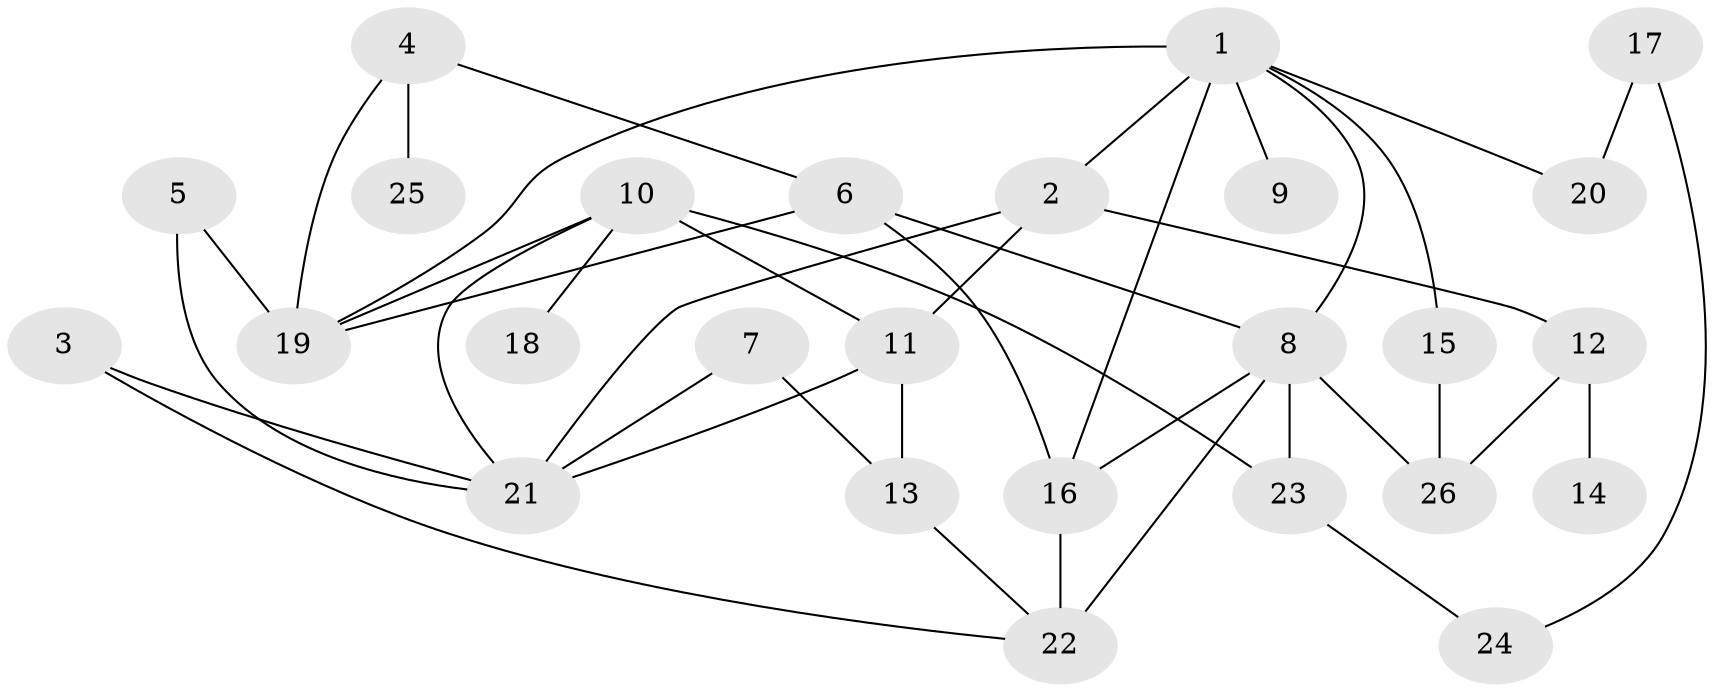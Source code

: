 // original degree distribution, {5: 0.11538461538461539, 4: 0.15384615384615385, 3: 0.19230769230769232, 9: 0.019230769230769232, 2: 0.3269230769230769, 1: 0.17307692307692307, 6: 0.019230769230769232}
// Generated by graph-tools (version 1.1) at 2025/01/03/09/25 03:01:08]
// undirected, 26 vertices, 41 edges
graph export_dot {
graph [start="1"]
  node [color=gray90,style=filled];
  1;
  2;
  3;
  4;
  5;
  6;
  7;
  8;
  9;
  10;
  11;
  12;
  13;
  14;
  15;
  16;
  17;
  18;
  19;
  20;
  21;
  22;
  23;
  24;
  25;
  26;
  1 -- 2 [weight=1.0];
  1 -- 8 [weight=1.0];
  1 -- 9 [weight=1.0];
  1 -- 15 [weight=1.0];
  1 -- 16 [weight=1.0];
  1 -- 19 [weight=2.0];
  1 -- 20 [weight=1.0];
  2 -- 11 [weight=1.0];
  2 -- 12 [weight=2.0];
  2 -- 21 [weight=1.0];
  3 -- 21 [weight=1.0];
  3 -- 22 [weight=1.0];
  4 -- 6 [weight=1.0];
  4 -- 19 [weight=1.0];
  4 -- 25 [weight=1.0];
  5 -- 19 [weight=1.0];
  5 -- 21 [weight=2.0];
  6 -- 8 [weight=1.0];
  6 -- 16 [weight=1.0];
  6 -- 19 [weight=1.0];
  7 -- 13 [weight=1.0];
  7 -- 21 [weight=1.0];
  8 -- 16 [weight=1.0];
  8 -- 22 [weight=2.0];
  8 -- 23 [weight=1.0];
  8 -- 26 [weight=1.0];
  10 -- 11 [weight=1.0];
  10 -- 18 [weight=1.0];
  10 -- 19 [weight=1.0];
  10 -- 21 [weight=2.0];
  10 -- 23 [weight=1.0];
  11 -- 13 [weight=1.0];
  11 -- 21 [weight=3.0];
  12 -- 14 [weight=1.0];
  12 -- 26 [weight=1.0];
  13 -- 22 [weight=1.0];
  15 -- 26 [weight=1.0];
  16 -- 22 [weight=2.0];
  17 -- 20 [weight=1.0];
  17 -- 24 [weight=1.0];
  23 -- 24 [weight=1.0];
}
